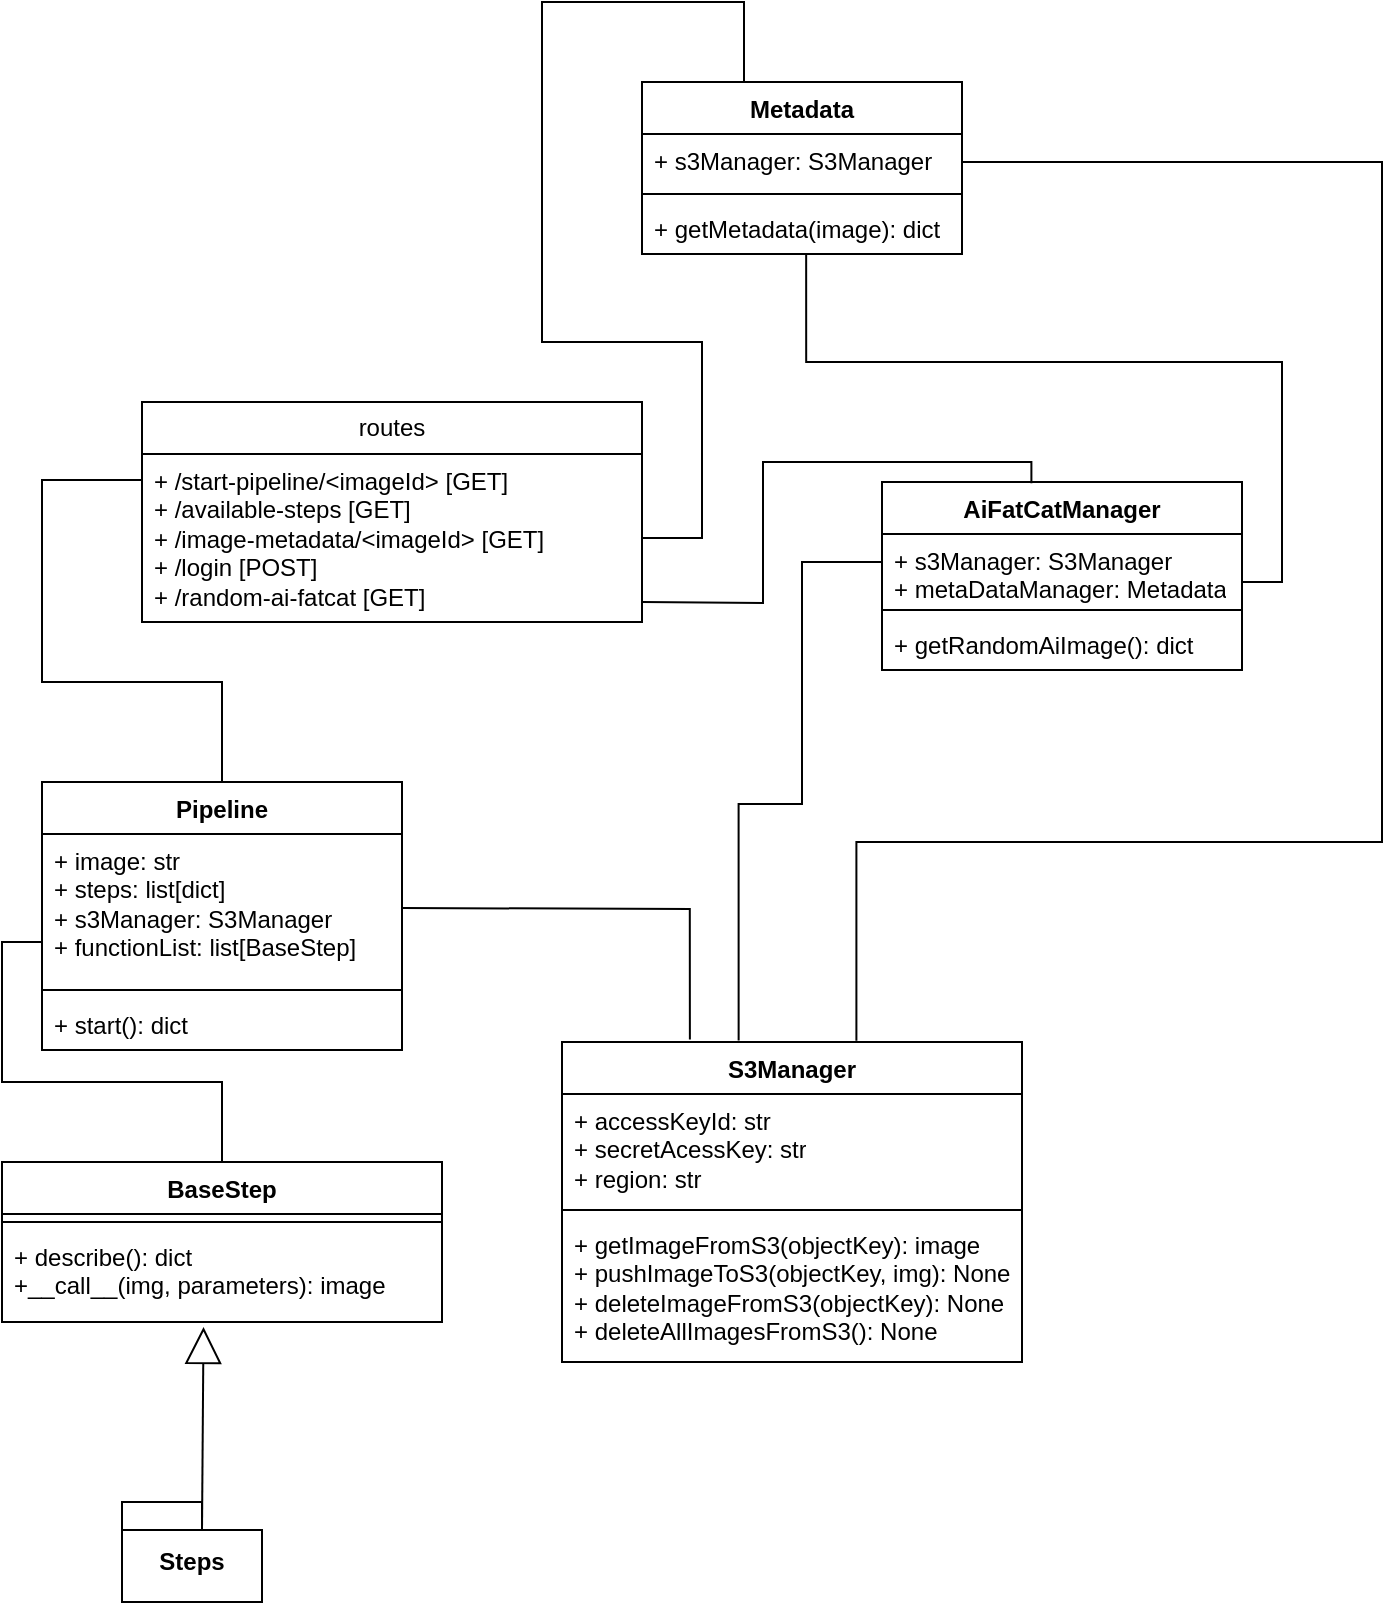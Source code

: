<mxfile version="21.3.6" type="device">
  <diagram name="Seite-1" id="4Xnx51U4SuoLdFK52kqD">
    <mxGraphModel dx="787" dy="1155" grid="1" gridSize="10" guides="1" tooltips="1" connect="1" arrows="1" fold="1" page="1" pageScale="1" pageWidth="827" pageHeight="1169" math="0" shadow="0">
      <root>
        <mxCell id="0" />
        <mxCell id="1" parent="0" />
        <mxCell id="DqjSDwNUzD7lKcSZRVDe-5" value="routes" style="swimlane;fontStyle=0;childLayout=stackLayout;horizontal=1;startSize=26;fillColor=none;horizontalStack=0;resizeParent=1;resizeParentMax=0;resizeLast=0;collapsible=1;marginBottom=0;whiteSpace=wrap;html=1;" vertex="1" parent="1">
          <mxGeometry x="180" y="230" width="250" height="110" as="geometry" />
        </mxCell>
        <mxCell id="DqjSDwNUzD7lKcSZRVDe-6" value="+ /start-pipeline/&amp;lt;imageId&amp;gt; [GET]&lt;br&gt;+ /available-steps [GET]&lt;br&gt;+ /image-metadata/&amp;lt;imageId&amp;gt; [GET]&lt;br&gt;+ /login [POST]&lt;br&gt;+ /random-ai-fatcat [GET]" style="text;strokeColor=none;fillColor=none;align=left;verticalAlign=top;spacingLeft=4;spacingRight=4;overflow=hidden;rotatable=0;points=[[0,0.5],[1,0.5]];portConstraint=eastwest;whiteSpace=wrap;html=1;" vertex="1" parent="DqjSDwNUzD7lKcSZRVDe-5">
          <mxGeometry y="26" width="250" height="84" as="geometry" />
        </mxCell>
        <mxCell id="DqjSDwNUzD7lKcSZRVDe-18" value="Pipeline" style="swimlane;fontStyle=1;align=center;verticalAlign=top;childLayout=stackLayout;horizontal=1;startSize=26;horizontalStack=0;resizeParent=1;resizeParentMax=0;resizeLast=0;collapsible=1;marginBottom=0;whiteSpace=wrap;html=1;" vertex="1" parent="1">
          <mxGeometry x="130" y="420" width="180" height="134" as="geometry" />
        </mxCell>
        <mxCell id="DqjSDwNUzD7lKcSZRVDe-19" value="+ image: str&lt;br&gt;+ steps: list[dict]&lt;br&gt;+ s3Manager: S3Manager&lt;br&gt;+ functionList: list[BaseStep]" style="text;strokeColor=none;fillColor=none;align=left;verticalAlign=top;spacingLeft=4;spacingRight=4;overflow=hidden;rotatable=0;points=[[0,0.5],[1,0.5]];portConstraint=eastwest;whiteSpace=wrap;html=1;" vertex="1" parent="DqjSDwNUzD7lKcSZRVDe-18">
          <mxGeometry y="26" width="180" height="74" as="geometry" />
        </mxCell>
        <mxCell id="DqjSDwNUzD7lKcSZRVDe-20" value="" style="line;strokeWidth=1;fillColor=none;align=left;verticalAlign=middle;spacingTop=-1;spacingLeft=3;spacingRight=3;rotatable=0;labelPosition=right;points=[];portConstraint=eastwest;strokeColor=inherit;" vertex="1" parent="DqjSDwNUzD7lKcSZRVDe-18">
          <mxGeometry y="100" width="180" height="8" as="geometry" />
        </mxCell>
        <mxCell id="DqjSDwNUzD7lKcSZRVDe-21" value="+ start(): dict" style="text;strokeColor=none;fillColor=none;align=left;verticalAlign=top;spacingLeft=4;spacingRight=4;overflow=hidden;rotatable=0;points=[[0,0.5],[1,0.5]];portConstraint=eastwest;whiteSpace=wrap;html=1;" vertex="1" parent="DqjSDwNUzD7lKcSZRVDe-18">
          <mxGeometry y="108" width="180" height="26" as="geometry" />
        </mxCell>
        <mxCell id="DqjSDwNUzD7lKcSZRVDe-22" value="S3Manager" style="swimlane;fontStyle=1;align=center;verticalAlign=top;childLayout=stackLayout;horizontal=1;startSize=26;horizontalStack=0;resizeParent=1;resizeParentMax=0;resizeLast=0;collapsible=1;marginBottom=0;whiteSpace=wrap;html=1;" vertex="1" parent="1">
          <mxGeometry x="390" y="550" width="230" height="160" as="geometry" />
        </mxCell>
        <mxCell id="DqjSDwNUzD7lKcSZRVDe-23" value="+ accessKeyId: str&lt;br&gt;+ secretAcessKey: str&lt;br&gt;+ region: str" style="text;strokeColor=none;fillColor=none;align=left;verticalAlign=top;spacingLeft=4;spacingRight=4;overflow=hidden;rotatable=0;points=[[0,0.5],[1,0.5]];portConstraint=eastwest;whiteSpace=wrap;html=1;" vertex="1" parent="DqjSDwNUzD7lKcSZRVDe-22">
          <mxGeometry y="26" width="230" height="54" as="geometry" />
        </mxCell>
        <mxCell id="DqjSDwNUzD7lKcSZRVDe-24" value="" style="line;strokeWidth=1;fillColor=none;align=left;verticalAlign=middle;spacingTop=-1;spacingLeft=3;spacingRight=3;rotatable=0;labelPosition=right;points=[];portConstraint=eastwest;strokeColor=inherit;" vertex="1" parent="DqjSDwNUzD7lKcSZRVDe-22">
          <mxGeometry y="80" width="230" height="8" as="geometry" />
        </mxCell>
        <mxCell id="DqjSDwNUzD7lKcSZRVDe-25" value="+ getImageFromS3(objectKey): image&lt;br&gt;+ pushImageToS3(objectKey, img): None&lt;br&gt;+ deleteImageFromS3(objectKey): None&lt;br&gt;+ deleteAllImagesFromS3(): None" style="text;strokeColor=none;fillColor=none;align=left;verticalAlign=top;spacingLeft=4;spacingRight=4;overflow=hidden;rotatable=0;points=[[0,0.5],[1,0.5]];portConstraint=eastwest;whiteSpace=wrap;html=1;" vertex="1" parent="DqjSDwNUzD7lKcSZRVDe-22">
          <mxGeometry y="88" width="230" height="72" as="geometry" />
        </mxCell>
        <mxCell id="DqjSDwNUzD7lKcSZRVDe-29" value="" style="endArrow=none;html=1;edgeStyle=orthogonalEdgeStyle;rounded=0;entryX=0.278;entryY=-0.008;entryDx=0;entryDy=0;entryPerimeter=0;" edge="1" parent="1" target="DqjSDwNUzD7lKcSZRVDe-22">
          <mxGeometry relative="1" as="geometry">
            <mxPoint x="310" y="483" as="sourcePoint" />
            <mxPoint x="430" y="483" as="targetPoint" />
          </mxGeometry>
        </mxCell>
        <mxCell id="DqjSDwNUzD7lKcSZRVDe-32" value="AiFatCatManager" style="swimlane;fontStyle=1;align=center;verticalAlign=top;childLayout=stackLayout;horizontal=1;startSize=26;horizontalStack=0;resizeParent=1;resizeParentMax=0;resizeLast=0;collapsible=1;marginBottom=0;whiteSpace=wrap;html=1;" vertex="1" parent="1">
          <mxGeometry x="550" y="270" width="180" height="94" as="geometry" />
        </mxCell>
        <mxCell id="DqjSDwNUzD7lKcSZRVDe-33" value="+ s3Manager: S3Manager&lt;br&gt;+ metaDataManager: Metadata" style="text;strokeColor=none;fillColor=none;align=left;verticalAlign=top;spacingLeft=4;spacingRight=4;overflow=hidden;rotatable=0;points=[[0,0.5],[1,0.5]];portConstraint=eastwest;whiteSpace=wrap;html=1;" vertex="1" parent="DqjSDwNUzD7lKcSZRVDe-32">
          <mxGeometry y="26" width="180" height="34" as="geometry" />
        </mxCell>
        <mxCell id="DqjSDwNUzD7lKcSZRVDe-34" value="" style="line;strokeWidth=1;fillColor=none;align=left;verticalAlign=middle;spacingTop=-1;spacingLeft=3;spacingRight=3;rotatable=0;labelPosition=right;points=[];portConstraint=eastwest;strokeColor=inherit;" vertex="1" parent="DqjSDwNUzD7lKcSZRVDe-32">
          <mxGeometry y="60" width="180" height="8" as="geometry" />
        </mxCell>
        <mxCell id="DqjSDwNUzD7lKcSZRVDe-35" value="+ getRandomAiImage(): dict" style="text;strokeColor=none;fillColor=none;align=left;verticalAlign=top;spacingLeft=4;spacingRight=4;overflow=hidden;rotatable=0;points=[[0,0.5],[1,0.5]];portConstraint=eastwest;whiteSpace=wrap;html=1;" vertex="1" parent="DqjSDwNUzD7lKcSZRVDe-32">
          <mxGeometry y="68" width="180" height="26" as="geometry" />
        </mxCell>
        <mxCell id="DqjSDwNUzD7lKcSZRVDe-36" value="" style="endArrow=none;html=1;edgeStyle=orthogonalEdgeStyle;rounded=0;exitX=0.5;exitY=0;exitDx=0;exitDy=0;" edge="1" parent="1" source="DqjSDwNUzD7lKcSZRVDe-18">
          <mxGeometry relative="1" as="geometry">
            <mxPoint x="60" y="268.95" as="sourcePoint" />
            <mxPoint x="180" y="268.95" as="targetPoint" />
            <Array as="points">
              <mxPoint x="220" y="370" />
              <mxPoint x="130" y="370" />
              <mxPoint x="130" y="269" />
            </Array>
          </mxGeometry>
        </mxCell>
        <mxCell id="DqjSDwNUzD7lKcSZRVDe-37" value="" style="endArrow=none;html=1;edgeStyle=orthogonalEdgeStyle;rounded=0;entryX=0.415;entryY=0.006;entryDx=0;entryDy=0;entryPerimeter=0;" edge="1" parent="1" target="DqjSDwNUzD7lKcSZRVDe-32">
          <mxGeometry relative="1" as="geometry">
            <mxPoint x="430" y="330" as="sourcePoint" />
            <mxPoint x="550" y="330" as="targetPoint" />
          </mxGeometry>
        </mxCell>
        <mxCell id="DqjSDwNUzD7lKcSZRVDe-38" value="" style="endArrow=none;html=1;edgeStyle=orthogonalEdgeStyle;rounded=0;exitX=0.384;exitY=-0.005;exitDx=0;exitDy=0;exitPerimeter=0;" edge="1" parent="1" source="DqjSDwNUzD7lKcSZRVDe-22">
          <mxGeometry relative="1" as="geometry">
            <mxPoint x="430" y="310" as="sourcePoint" />
            <mxPoint x="550" y="310" as="targetPoint" />
            <Array as="points">
              <mxPoint x="478" y="431" />
              <mxPoint x="510" y="431" />
              <mxPoint x="510" y="310" />
            </Array>
          </mxGeometry>
        </mxCell>
        <mxCell id="DqjSDwNUzD7lKcSZRVDe-39" value="Metadata" style="swimlane;fontStyle=1;align=center;verticalAlign=top;childLayout=stackLayout;horizontal=1;startSize=26;horizontalStack=0;resizeParent=1;resizeParentMax=0;resizeLast=0;collapsible=1;marginBottom=0;whiteSpace=wrap;html=1;" vertex="1" parent="1">
          <mxGeometry x="430" y="70" width="160" height="86" as="geometry" />
        </mxCell>
        <mxCell id="DqjSDwNUzD7lKcSZRVDe-40" value="+ s3Manager: S3Manager" style="text;strokeColor=none;fillColor=none;align=left;verticalAlign=top;spacingLeft=4;spacingRight=4;overflow=hidden;rotatable=0;points=[[0,0.5],[1,0.5]];portConstraint=eastwest;whiteSpace=wrap;html=1;" vertex="1" parent="DqjSDwNUzD7lKcSZRVDe-39">
          <mxGeometry y="26" width="160" height="26" as="geometry" />
        </mxCell>
        <mxCell id="DqjSDwNUzD7lKcSZRVDe-41" value="" style="line;strokeWidth=1;fillColor=none;align=left;verticalAlign=middle;spacingTop=-1;spacingLeft=3;spacingRight=3;rotatable=0;labelPosition=right;points=[];portConstraint=eastwest;strokeColor=inherit;" vertex="1" parent="DqjSDwNUzD7lKcSZRVDe-39">
          <mxGeometry y="52" width="160" height="8" as="geometry" />
        </mxCell>
        <mxCell id="DqjSDwNUzD7lKcSZRVDe-42" value="+ getMetadata(image): dict" style="text;strokeColor=none;fillColor=none;align=left;verticalAlign=top;spacingLeft=4;spacingRight=4;overflow=hidden;rotatable=0;points=[[0,0.5],[1,0.5]];portConstraint=eastwest;whiteSpace=wrap;html=1;" vertex="1" parent="DqjSDwNUzD7lKcSZRVDe-39">
          <mxGeometry y="60" width="160" height="26" as="geometry" />
        </mxCell>
        <mxCell id="DqjSDwNUzD7lKcSZRVDe-44" value="" style="endArrow=none;html=1;edgeStyle=orthogonalEdgeStyle;rounded=0;exitX=1;exitY=0.5;exitDx=0;exitDy=0;" edge="1" parent="1" source="DqjSDwNUzD7lKcSZRVDe-6">
          <mxGeometry relative="1" as="geometry">
            <mxPoint x="370" y="30" as="sourcePoint" />
            <mxPoint x="481" y="70" as="targetPoint" />
            <Array as="points">
              <mxPoint x="460" y="298" />
              <mxPoint x="460" y="200" />
              <mxPoint x="380" y="200" />
              <mxPoint x="380" y="30" />
              <mxPoint x="481" y="30" />
            </Array>
          </mxGeometry>
        </mxCell>
        <mxCell id="DqjSDwNUzD7lKcSZRVDe-46" value="" style="endArrow=none;html=1;edgeStyle=orthogonalEdgeStyle;rounded=0;entryX=0.64;entryY=-0.004;entryDx=0;entryDy=0;entryPerimeter=0;" edge="1" parent="1" target="DqjSDwNUzD7lKcSZRVDe-22">
          <mxGeometry relative="1" as="geometry">
            <mxPoint x="590" y="110" as="sourcePoint" />
            <mxPoint x="694" y="173" as="targetPoint" />
            <Array as="points">
              <mxPoint x="800" y="110" />
              <mxPoint x="800" y="450" />
              <mxPoint x="537" y="450" />
            </Array>
          </mxGeometry>
        </mxCell>
        <mxCell id="DqjSDwNUzD7lKcSZRVDe-48" value="" style="endArrow=none;html=1;edgeStyle=orthogonalEdgeStyle;rounded=0;entryX=0.513;entryY=1.015;entryDx=0;entryDy=0;entryPerimeter=0;" edge="1" parent="1" target="DqjSDwNUzD7lKcSZRVDe-42">
          <mxGeometry relative="1" as="geometry">
            <mxPoint x="730" y="320" as="sourcePoint" />
            <mxPoint x="500" y="160" as="targetPoint" />
            <Array as="points">
              <mxPoint x="750" y="320" />
              <mxPoint x="750" y="210" />
              <mxPoint x="512" y="210" />
            </Array>
          </mxGeometry>
        </mxCell>
        <mxCell id="DqjSDwNUzD7lKcSZRVDe-49" value="Steps" style="shape=folder;fontStyle=1;spacingTop=10;tabWidth=40;tabHeight=14;tabPosition=left;html=1;whiteSpace=wrap;" vertex="1" parent="1">
          <mxGeometry x="170" y="780" width="70" height="50" as="geometry" />
        </mxCell>
        <mxCell id="DqjSDwNUzD7lKcSZRVDe-50" value="BaseStep" style="swimlane;fontStyle=1;align=center;verticalAlign=top;childLayout=stackLayout;horizontal=1;startSize=26;horizontalStack=0;resizeParent=1;resizeParentMax=0;resizeLast=0;collapsible=1;marginBottom=0;whiteSpace=wrap;html=1;" vertex="1" parent="1">
          <mxGeometry x="110" y="610" width="220" height="80" as="geometry" />
        </mxCell>
        <mxCell id="DqjSDwNUzD7lKcSZRVDe-52" value="" style="line;strokeWidth=1;fillColor=none;align=left;verticalAlign=middle;spacingTop=-1;spacingLeft=3;spacingRight=3;rotatable=0;labelPosition=right;points=[];portConstraint=eastwest;strokeColor=inherit;" vertex="1" parent="DqjSDwNUzD7lKcSZRVDe-50">
          <mxGeometry y="26" width="220" height="8" as="geometry" />
        </mxCell>
        <mxCell id="DqjSDwNUzD7lKcSZRVDe-53" value="+ describe(): dict&lt;br&gt;+__call__(img, parameters): image" style="text;strokeColor=none;fillColor=none;align=left;verticalAlign=top;spacingLeft=4;spacingRight=4;overflow=hidden;rotatable=0;points=[[0,0.5],[1,0.5]];portConstraint=eastwest;whiteSpace=wrap;html=1;" vertex="1" parent="DqjSDwNUzD7lKcSZRVDe-50">
          <mxGeometry y="34" width="220" height="46" as="geometry" />
        </mxCell>
        <mxCell id="DqjSDwNUzD7lKcSZRVDe-54" value="" style="endArrow=none;html=1;edgeStyle=orthogonalEdgeStyle;rounded=0;exitX=0.5;exitY=0;exitDx=0;exitDy=0;" edge="1" parent="1" source="DqjSDwNUzD7lKcSZRVDe-50">
          <mxGeometry relative="1" as="geometry">
            <mxPoint x="10" y="500" as="sourcePoint" />
            <mxPoint x="130" y="500" as="targetPoint" />
            <Array as="points">
              <mxPoint x="220" y="570" />
              <mxPoint x="110" y="570" />
              <mxPoint x="110" y="500" />
            </Array>
          </mxGeometry>
        </mxCell>
        <mxCell id="DqjSDwNUzD7lKcSZRVDe-55" value="" style="endArrow=block;endSize=16;endFill=0;html=1;rounded=0;exitX=0;exitY=0;exitDx=40;exitDy=14;exitPerimeter=0;entryX=0.458;entryY=1.054;entryDx=0;entryDy=0;entryPerimeter=0;" edge="1" parent="1" source="DqjSDwNUzD7lKcSZRVDe-49" target="DqjSDwNUzD7lKcSZRVDe-53">
          <mxGeometry width="160" relative="1" as="geometry">
            <mxPoint x="160" y="690" as="sourcePoint" />
            <mxPoint x="320" y="690" as="targetPoint" />
          </mxGeometry>
        </mxCell>
      </root>
    </mxGraphModel>
  </diagram>
</mxfile>
